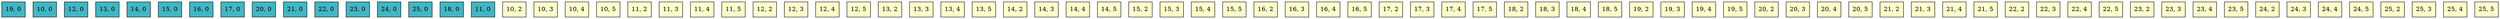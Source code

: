 digraph unnamed {

	Node0x58d7400 [shape=record,pos="19,0!",style=filled,fillcolor="/ylgnbu5/3",label="{19, 0}"];
	Node0x58f2700 [shape=record,pos="10,0!",style=filled,fillcolor="/ylgnbu5/3",label="{10, 0}"];
	Node0x58f2800 [shape=record,pos="12,0!",style=filled,fillcolor="/ylgnbu5/3",label="{12, 0}"];
	Node0x58f2900 [shape=record,pos="13,0!",style=filled,fillcolor="/ylgnbu5/3",label="{13, 0}"];
	Node0x58f2000 [shape=record,pos="14,0!",style=filled,fillcolor="/ylgnbu5/3",label="{14, 0}"];
	Node0x58f2100 [shape=record,pos="15,0!",style=filled,fillcolor="/ylgnbu5/3",label="{15, 0}"];
	Node0x58f2200 [shape=record,pos="16,0!",style=filled,fillcolor="/ylgnbu5/3",label="{16, 0}"];
	Node0x58f2300 [shape=record,pos="17,0!",style=filled,fillcolor="/ylgnbu5/3",label="{17, 0}"];
	Node0x58f2400 [shape=record,pos="20,0!",style=filled,fillcolor="/ylgnbu5/3",label="{20, 0}"];
	Node0x58f3400 [shape=record,pos="21,0!",style=filled,fillcolor="/ylgnbu5/3",label="{21, 0}"];
	Node0x58f2500 [shape=record,pos="22,0!",style=filled,fillcolor="/ylgnbu5/3",label="{22, 0}"];
	Node0x58f2600 [shape=record,pos="23,0!",style=filled,fillcolor="/ylgnbu5/3",label="{23, 0}"];
	Node0x58f3800 [shape=record,pos="24,0!",style=filled,fillcolor="/ylgnbu5/3",label="{24, 0}"];
	Node0x58f3700 [shape=record,pos="25,0!",style=filled,fillcolor="/ylgnbu5/3",label="{25, 0}"];

	Node0x58f7d40 [shape=record,pos="18,0!",style=filled,fillcolor="/ylgnbu5/3",label="{18, 0}"];
	Node0x58fbb70 [shape=record,pos="11,0!",style=filled,fillcolor="/ylgnbu5/3",label="{11, 0}"];
	Node0x58ff770 [shape=record,pos="10,2!",style=filled,fillcolor="/ylgnbu5/1",label="{10, 2}"];
	Node0x58ff850 [shape=record,pos="10,3!",style=filled,fillcolor="/ylgnbu5/1",label="{10, 3}"];
	Node0x58ffa10 [shape=record,pos="10,4!",style=filled,fillcolor="/ylgnbu5/1",label="{10, 4}"];
	Node0x5911230 [shape=record,pos="10,5!",style=filled,fillcolor="/ylgnbu5/1",label="{10, 5}"];
	Node0x58a20e0 [shape=record,pos="11,2!",style=filled,fillcolor="/ylgnbu5/1",label="{11, 2}"];
	Node0x58d5340 [shape=record,pos="11,3!",style=filled,fillcolor="/ylgnbu5/1",label="{11, 3}"];
	Node0x5919e50 [shape=record,pos="11,4!",style=filled,fillcolor="/ylgnbu5/1",label="{11, 4}"];
	Node0x591b2a0 [shape=record,pos="11,5!",style=filled,fillcolor="/ylgnbu5/1",label="{11, 5}"];
	Node0x591c720 [shape=record,pos="12,2!",style=filled,fillcolor="/ylgnbu5/1",label="{12, 2}"];
	Node0x591daf0 [shape=record,pos="12,3!",style=filled,fillcolor="/ylgnbu5/1",label="{12, 3}"];
	Node0x591ef70 [shape=record,pos="12,4!",style=filled,fillcolor="/ylgnbu5/1",label="{12, 4}"];
	Node0x59203f0 [shape=record,pos="12,5!",style=filled,fillcolor="/ylgnbu5/1",label="{12, 5}"];
	Node0x5921870 [shape=record,pos="13,2!",style=filled,fillcolor="/ylgnbu5/1",label="{13, 2}"];
	Node0x5922c60 [shape=record,pos="13,3!",style=filled,fillcolor="/ylgnbu5/1",label="{13, 3}"];
	Node0x59240e0 [shape=record,pos="13,4!",style=filled,fillcolor="/ylgnbu5/1",label="{13, 4}"];
	Node0x5915450 [shape=record,pos="13,5!",style=filled,fillcolor="/ylgnbu5/1",label="{13, 5}"];
	Node0x5918480 [shape=record,pos="14,2!",style=filled,fillcolor="/ylgnbu5/1",label="{14, 2}"];
	Node0x58da7e0 [shape=record,pos="14,3!",style=filled,fillcolor="/ylgnbu5/1",label="{14, 3}"];
	Node0x5917430 [shape=record,pos="14,4!",style=filled,fillcolor="/ylgnbu5/1",label="{14, 4}"];
	Node0x592df40 [shape=record,pos="14,5!",style=filled,fillcolor="/ylgnbu5/1",label="{14, 5}"];
	Node0x59192a0 [shape=record,pos="15,2!",style=filled,fillcolor="/ylgnbu5/1",label="{15, 2}"];
	Node0x5919970 [shape=record,pos="15,3!",style=filled,fillcolor="/ylgnbu5/1",label="{15, 3}"];
	Node0x5931120 [shape=record,pos="15,4!",style=filled,fillcolor="/ylgnbu5/1",label="{15, 4}"];
	Node0x5934800 [shape=record,pos="15,5!",style=filled,fillcolor="/ylgnbu5/1",label="{15, 5}"];
	Node0x5938cb0 [shape=record,pos="16,2!",style=filled,fillcolor="/ylgnbu5/1",label="{16, 2}"];
	Node0x593c0b0 [shape=record,pos="16,3!",style=filled,fillcolor="/ylgnbu5/1",label="{16, 3}"];
	Node0x593d530 [shape=record,pos="16,4!",style=filled,fillcolor="/ylgnbu5/1",label="{16, 4}"];
	Node0x593f9c0 [shape=record,pos="16,5!",style=filled,fillcolor="/ylgnbu5/1",label="{16, 5}"];
	Node0x5940e20 [shape=record,pos="17,2!",style=filled,fillcolor="/ylgnbu5/1",label="{17, 2}"];
	Node0x5942200 [shape=record,pos="17,3!",style=filled,fillcolor="/ylgnbu5/1",label="{17, 3}"];
	Node0x5944690 [shape=record,pos="17,4!",style=filled,fillcolor="/ylgnbu5/1",label="{17, 4}"];
	Node0x5945b10 [shape=record,pos="17,5!",style=filled,fillcolor="/ylgnbu5/1",label="{17, 5}"];
	Node0x5946f90 [shape=record,pos="18,2!",style=filled,fillcolor="/ylgnbu5/1",label="{18, 2}"];
	Node0x5948370 [shape=record,pos="18,3!",style=filled,fillcolor="/ylgnbu5/1",label="{18, 3}"];
	Node0x59497f0 [shape=record,pos="18,4!",style=filled,fillcolor="/ylgnbu5/1",label="{18, 4}"];
	Node0x594ac70 [shape=record,pos="18,5!",style=filled,fillcolor="/ylgnbu5/1",label="{18, 5}"];
	Node0x594c0f0 [shape=record,pos="19,2!",style=filled,fillcolor="/ylgnbu5/1",label="{19, 2}"];
	Node0x594e4f0 [shape=record,pos="19,3!",style=filled,fillcolor="/ylgnbu5/1",label="{19, 3}"];
	Node0x5924dc0 [shape=record,pos="19,4!",style=filled,fillcolor="/ylgnbu5/1",label="{19, 4}"];
	Node0x592a650 [shape=record,pos="19,5!",style=filled,fillcolor="/ylgnbu5/1",label="{19, 5}"];
	Node0x592c120 [shape=record,pos="20,2!",style=filled,fillcolor="/ylgnbu5/1",label="{20, 2}"];
	Node0x592c790 [shape=record,pos="20,3!",style=filled,fillcolor="/ylgnbu5/1",label="{20, 3}"];
	Node0x5925e70 [shape=record,pos="20,4!",style=filled,fillcolor="/ylgnbu5/1",label="{20, 4}"];
	Node0x595c160 [shape=record,pos="20,5!",style=filled,fillcolor="/ylgnbu5/1",label="{20, 5}"];
	Node0x595d570 [shape=record,pos="21,2!",style=filled,fillcolor="/ylgnbu5/1",label="{21, 2}"];
	Node0x595e940 [shape=record,pos="21,3!",style=filled,fillcolor="/ylgnbu5/1",label="{21, 3}"];
	Node0x595fdc0 [shape=record,pos="21,4!",style=filled,fillcolor="/ylgnbu5/1",label="{21, 4}"];
	Node0x5962250 [shape=record,pos="21,5!",style=filled,fillcolor="/ylgnbu5/1",label="{21, 5}"];
	Node0x59636d0 [shape=record,pos="22,2!",style=filled,fillcolor="/ylgnbu5/1",label="{22, 2}"];
	Node0x5964aa0 [shape=record,pos="22,3!",style=filled,fillcolor="/ylgnbu5/1",label="{22, 3}"];
	Node0x5965f20 [shape=record,pos="22,4!",style=filled,fillcolor="/ylgnbu5/1",label="{22, 4}"];
	Node0x59673a0 [shape=record,pos="22,5!",style=filled,fillcolor="/ylgnbu5/1",label="{22, 5}"];
	Node0x5968820 [shape=record,pos="23,2!",style=filled,fillcolor="/ylgnbu5/1",label="{23, 2}"];
	Node0x596ac10 [shape=record,pos="23,3!",style=filled,fillcolor="/ylgnbu5/1",label="{23, 3}"];
	Node0x596d010 [shape=record,pos="23,4!",style=filled,fillcolor="/ylgnbu5/1",label="{23, 4}"];
	Node0x596e510 [shape=record,pos="23,5!",style=filled,fillcolor="/ylgnbu5/1",label="{23, 5}"];
	Node0x59709a0 [shape=record,pos="24,2!",style=filled,fillcolor="/ylgnbu5/1",label="{24, 2}"];
	Node0x5973da0 [shape=record,pos="24,3!",style=filled,fillcolor="/ylgnbu5/1",label="{24, 3}"];
	Node0x5975ff0 [shape=record,pos="24,4!",style=filled,fillcolor="/ylgnbu5/1",label="{24, 4}"];
	Node0x59796b0 [shape=record,pos="24,5!",style=filled,fillcolor="/ylgnbu5/1",label="{24, 5}"];
	Node0x597ab20 [shape=record,pos="25,2!",style=filled,fillcolor="/ylgnbu5/1",label="{25, 2}"];
	Node0x597bef0 [shape=record,pos="25,3!",style=filled,fillcolor="/ylgnbu5/1",label="{25, 3}"];
	Node0x597d370 [shape=record,pos="25,4!",style=filled,fillcolor="/ylgnbu5/1",label="{25, 4}"];
	Node0x597e7f0 [shape=record,pos="25,5!",style=filled,fillcolor="/ylgnbu5/1",label="{25, 5}"];
}
